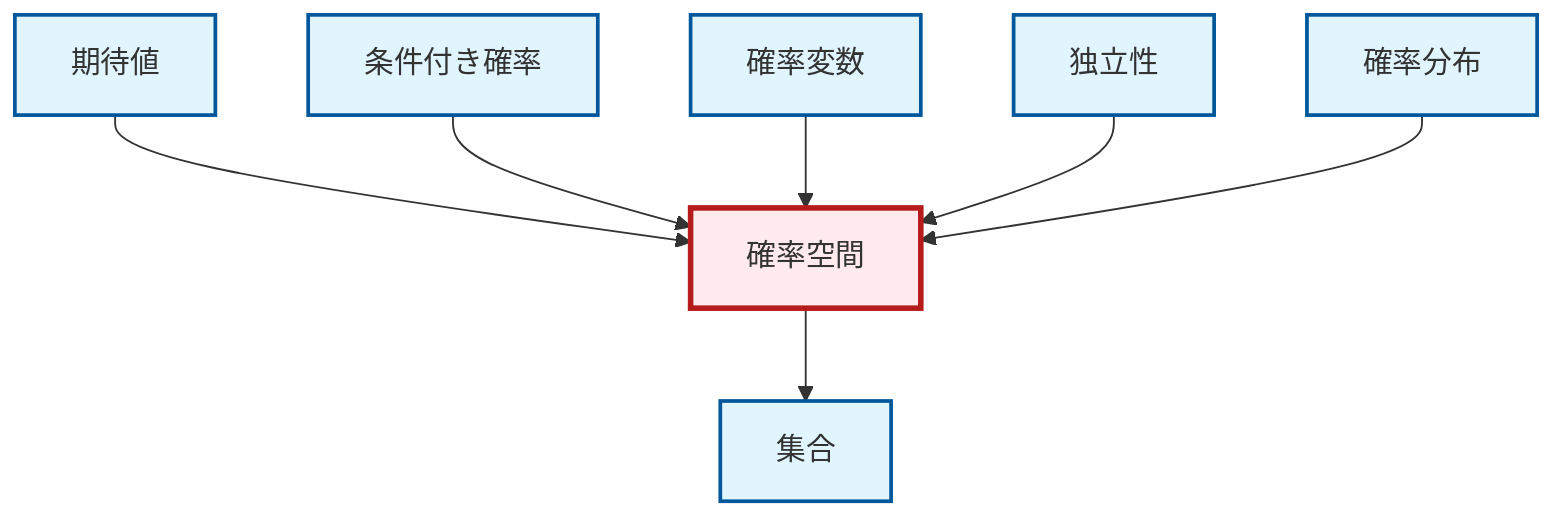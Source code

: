 graph TD
    classDef definition fill:#e1f5fe,stroke:#01579b,stroke-width:2px
    classDef theorem fill:#f3e5f5,stroke:#4a148c,stroke-width:2px
    classDef axiom fill:#fff3e0,stroke:#e65100,stroke-width:2px
    classDef example fill:#e8f5e9,stroke:#1b5e20,stroke-width:2px
    classDef current fill:#ffebee,stroke:#b71c1c,stroke-width:3px
    def-probability-space["確率空間"]:::definition
    def-probability-distribution["確率分布"]:::definition
    def-random-variable["確率変数"]:::definition
    def-set["集合"]:::definition
    def-independence["独立性"]:::definition
    def-expectation["期待値"]:::definition
    def-conditional-probability["条件付き確率"]:::definition
    def-expectation --> def-probability-space
    def-conditional-probability --> def-probability-space
    def-random-variable --> def-probability-space
    def-independence --> def-probability-space
    def-probability-space --> def-set
    def-probability-distribution --> def-probability-space
    class def-probability-space current